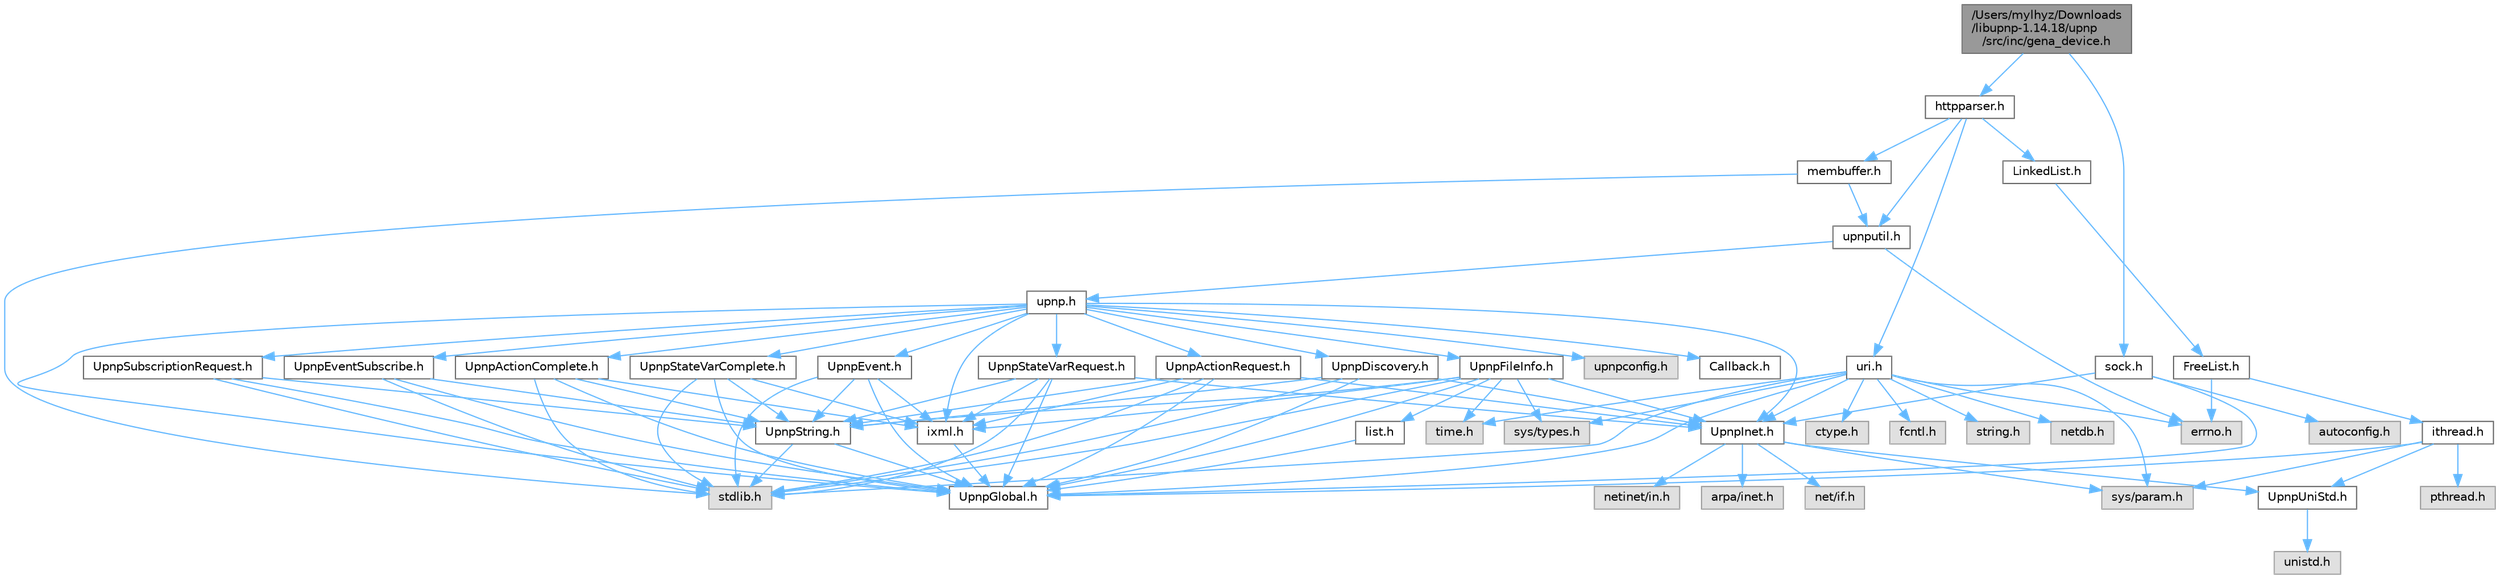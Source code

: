 digraph "/Users/mylhyz/Downloads/libupnp-1.14.18/upnp/src/inc/gena_device.h"
{
 // LATEX_PDF_SIZE
  bgcolor="transparent";
  edge [fontname=Helvetica,fontsize=10,labelfontname=Helvetica,labelfontsize=10];
  node [fontname=Helvetica,fontsize=10,shape=box,height=0.2,width=0.4];
  Node1 [id="Node000001",label="/Users/mylhyz/Downloads\l/libupnp-1.14.18/upnp\l/src/inc/gena_device.h",height=0.2,width=0.4,color="gray40", fillcolor="grey60", style="filled", fontcolor="black",tooltip=" "];
  Node1 -> Node2 [id="edge1_Node000001_Node000002",color="steelblue1",style="solid",tooltip=" "];
  Node2 [id="Node000002",label="httpparser.h",height=0.2,width=0.4,color="grey40", fillcolor="white", style="filled",URL="$httpparser_8h.html",tooltip=" "];
  Node2 -> Node3 [id="edge2_Node000002_Node000003",color="steelblue1",style="solid",tooltip=" "];
  Node3 [id="Node000003",label="LinkedList.h",height=0.2,width=0.4,color="grey40", fillcolor="white", style="filled",URL="$LinkedList_8h.html",tooltip=" "];
  Node3 -> Node4 [id="edge3_Node000003_Node000004",color="steelblue1",style="solid",tooltip=" "];
  Node4 [id="Node000004",label="FreeList.h",height=0.2,width=0.4,color="grey40", fillcolor="white", style="filled",URL="$FreeList_8h.html",tooltip=" "];
  Node4 -> Node5 [id="edge4_Node000004_Node000005",color="steelblue1",style="solid",tooltip=" "];
  Node5 [id="Node000005",label="ithread.h",height=0.2,width=0.4,color="grey40", fillcolor="white", style="filled",URL="$ithread_8h.html",tooltip=" "];
  Node5 -> Node6 [id="edge5_Node000005_Node000006",color="steelblue1",style="solid",tooltip=" "];
  Node6 [id="Node000006",label="sys/param.h",height=0.2,width=0.4,color="grey60", fillcolor="#E0E0E0", style="filled",tooltip=" "];
  Node5 -> Node7 [id="edge6_Node000005_Node000007",color="steelblue1",style="solid",tooltip=" "];
  Node7 [id="Node000007",label="UpnpGlobal.h",height=0.2,width=0.4,color="grey40", fillcolor="white", style="filled",URL="$UpnpGlobal_8h.html",tooltip="Defines constants that for some reason are not defined on some systems."];
  Node5 -> Node8 [id="edge7_Node000005_Node000008",color="steelblue1",style="solid",tooltip=" "];
  Node8 [id="Node000008",label="UpnpUniStd.h",height=0.2,width=0.4,color="grey40", fillcolor="white", style="filled",URL="$UpnpUniStd_8h_source.html",tooltip=" "];
  Node8 -> Node9 [id="edge8_Node000008_Node000009",color="steelblue1",style="solid",tooltip=" "];
  Node9 [id="Node000009",label="unistd.h",height=0.2,width=0.4,color="grey60", fillcolor="#E0E0E0", style="filled",tooltip=" "];
  Node5 -> Node10 [id="edge9_Node000005_Node000010",color="steelblue1",style="solid",tooltip=" "];
  Node10 [id="Node000010",label="pthread.h",height=0.2,width=0.4,color="grey60", fillcolor="#E0E0E0", style="filled",tooltip=" "];
  Node4 -> Node11 [id="edge10_Node000004_Node000011",color="steelblue1",style="solid",tooltip=" "];
  Node11 [id="Node000011",label="errno.h",height=0.2,width=0.4,color="grey60", fillcolor="#E0E0E0", style="filled",tooltip=" "];
  Node2 -> Node12 [id="edge11_Node000002_Node000012",color="steelblue1",style="solid",tooltip=" "];
  Node12 [id="Node000012",label="membuffer.h",height=0.2,width=0.4,color="grey40", fillcolor="white", style="filled",URL="$membuffer_8h.html",tooltip=" "];
  Node12 -> Node13 [id="edge12_Node000012_Node000013",color="steelblue1",style="solid",tooltip=" "];
  Node13 [id="Node000013",label="upnputil.h",height=0.2,width=0.4,color="grey40", fillcolor="white", style="filled",URL="$upnputil_8h.html",tooltip=" "];
  Node13 -> Node14 [id="edge13_Node000013_Node000014",color="steelblue1",style="solid",tooltip=" "];
  Node14 [id="Node000014",label="upnp.h",height=0.2,width=0.4,color="grey40", fillcolor="white", style="filled",URL="$upnp_8h.html",tooltip=" "];
  Node14 -> Node7 [id="edge14_Node000014_Node000007",color="steelblue1",style="solid",tooltip=" "];
  Node14 -> Node15 [id="edge15_Node000014_Node000015",color="steelblue1",style="solid",tooltip=" "];
  Node15 [id="Node000015",label="UpnpInet.h",height=0.2,width=0.4,color="grey40", fillcolor="white", style="filled",URL="$UpnpInet_8h.html",tooltip="Provides a platform independent way to include TCP/IP types and functions."];
  Node15 -> Node8 [id="edge16_Node000015_Node000008",color="steelblue1",style="solid",tooltip=" "];
  Node15 -> Node6 [id="edge17_Node000015_Node000006",color="steelblue1",style="solid",tooltip=" "];
  Node15 -> Node16 [id="edge18_Node000015_Node000016",color="steelblue1",style="solid",tooltip=" "];
  Node16 [id="Node000016",label="arpa/inet.h",height=0.2,width=0.4,color="grey60", fillcolor="#E0E0E0", style="filled",tooltip=" "];
  Node15 -> Node17 [id="edge19_Node000015_Node000017",color="steelblue1",style="solid",tooltip=" "];
  Node17 [id="Node000017",label="net/if.h",height=0.2,width=0.4,color="grey60", fillcolor="#E0E0E0", style="filled",tooltip=" "];
  Node15 -> Node18 [id="edge20_Node000015_Node000018",color="steelblue1",style="solid",tooltip=" "];
  Node18 [id="Node000018",label="netinet/in.h",height=0.2,width=0.4,color="grey60", fillcolor="#E0E0E0", style="filled",tooltip=" "];
  Node14 -> Node19 [id="edge21_Node000014_Node000019",color="steelblue1",style="solid",tooltip=" "];
  Node19 [id="Node000019",label="ixml.h",height=0.2,width=0.4,color="grey40", fillcolor="white", style="filled",URL="$ixml_8h.html",tooltip=" "];
  Node19 -> Node7 [id="edge22_Node000019_Node000007",color="steelblue1",style="solid",tooltip=" "];
  Node14 -> Node20 [id="edge23_Node000014_Node000020",color="steelblue1",style="solid",tooltip=" "];
  Node20 [id="Node000020",label="upnpconfig.h",height=0.2,width=0.4,color="grey60", fillcolor="#E0E0E0", style="filled",tooltip=" "];
  Node14 -> Node21 [id="edge24_Node000014_Node000021",color="steelblue1",style="solid",tooltip=" "];
  Node21 [id="Node000021",label="UpnpActionComplete.h",height=0.2,width=0.4,color="grey40", fillcolor="white", style="filled",URL="$UpnpActionComplete_8h.html",tooltip="Header file for UpnpActionComplete methods."];
  Node21 -> Node22 [id="edge25_Node000021_Node000022",color="steelblue1",style="solid",tooltip=" "];
  Node22 [id="Node000022",label="stdlib.h",height=0.2,width=0.4,color="grey60", fillcolor="#E0E0E0", style="filled",tooltip=" "];
  Node21 -> Node7 [id="edge26_Node000021_Node000007",color="steelblue1",style="solid",tooltip=" "];
  Node21 -> Node23 [id="edge27_Node000021_Node000023",color="steelblue1",style="solid",tooltip=" "];
  Node23 [id="Node000023",label="UpnpString.h",height=0.2,width=0.4,color="grey40", fillcolor="white", style="filled",URL="$UpnpString_8h.html",tooltip="UpnpString object declaration."];
  Node23 -> Node7 [id="edge28_Node000023_Node000007",color="steelblue1",style="solid",tooltip=" "];
  Node23 -> Node22 [id="edge29_Node000023_Node000022",color="steelblue1",style="solid",tooltip=" "];
  Node21 -> Node19 [id="edge30_Node000021_Node000019",color="steelblue1",style="solid",tooltip=" "];
  Node14 -> Node24 [id="edge31_Node000014_Node000024",color="steelblue1",style="solid",tooltip=" "];
  Node24 [id="Node000024",label="UpnpActionRequest.h",height=0.2,width=0.4,color="grey40", fillcolor="white", style="filled",URL="$UpnpActionRequest_8h.html",tooltip="Header file for UpnpActionRequest methods."];
  Node24 -> Node22 [id="edge32_Node000024_Node000022",color="steelblue1",style="solid",tooltip=" "];
  Node24 -> Node7 [id="edge33_Node000024_Node000007",color="steelblue1",style="solid",tooltip=" "];
  Node24 -> Node15 [id="edge34_Node000024_Node000015",color="steelblue1",style="solid",tooltip=" "];
  Node24 -> Node23 [id="edge35_Node000024_Node000023",color="steelblue1",style="solid",tooltip=" "];
  Node24 -> Node19 [id="edge36_Node000024_Node000019",color="steelblue1",style="solid",tooltip=" "];
  Node14 -> Node25 [id="edge37_Node000014_Node000025",color="steelblue1",style="solid",tooltip=" "];
  Node25 [id="Node000025",label="UpnpDiscovery.h",height=0.2,width=0.4,color="grey40", fillcolor="white", style="filled",URL="$UpnpDiscovery_8h.html",tooltip="Header file for UpnpDiscovery methods."];
  Node25 -> Node22 [id="edge38_Node000025_Node000022",color="steelblue1",style="solid",tooltip=" "];
  Node25 -> Node7 [id="edge39_Node000025_Node000007",color="steelblue1",style="solid",tooltip=" "];
  Node25 -> Node15 [id="edge40_Node000025_Node000015",color="steelblue1",style="solid",tooltip=" "];
  Node25 -> Node23 [id="edge41_Node000025_Node000023",color="steelblue1",style="solid",tooltip=" "];
  Node14 -> Node26 [id="edge42_Node000014_Node000026",color="steelblue1",style="solid",tooltip=" "];
  Node26 [id="Node000026",label="UpnpEvent.h",height=0.2,width=0.4,color="grey40", fillcolor="white", style="filled",URL="$UpnpEvent_8h.html",tooltip="Header file for UpnpEvent methods."];
  Node26 -> Node22 [id="edge43_Node000026_Node000022",color="steelblue1",style="solid",tooltip=" "];
  Node26 -> Node7 [id="edge44_Node000026_Node000007",color="steelblue1",style="solid",tooltip=" "];
  Node26 -> Node23 [id="edge45_Node000026_Node000023",color="steelblue1",style="solid",tooltip=" "];
  Node26 -> Node19 [id="edge46_Node000026_Node000019",color="steelblue1",style="solid",tooltip=" "];
  Node14 -> Node27 [id="edge47_Node000014_Node000027",color="steelblue1",style="solid",tooltip=" "];
  Node27 [id="Node000027",label="UpnpEventSubscribe.h",height=0.2,width=0.4,color="grey40", fillcolor="white", style="filled",URL="$UpnpEventSubscribe_8h.html",tooltip="Header file for UpnpEventSubscribe methods."];
  Node27 -> Node22 [id="edge48_Node000027_Node000022",color="steelblue1",style="solid",tooltip=" "];
  Node27 -> Node7 [id="edge49_Node000027_Node000007",color="steelblue1",style="solid",tooltip=" "];
  Node27 -> Node23 [id="edge50_Node000027_Node000023",color="steelblue1",style="solid",tooltip=" "];
  Node14 -> Node28 [id="edge51_Node000014_Node000028",color="steelblue1",style="solid",tooltip=" "];
  Node28 [id="Node000028",label="UpnpFileInfo.h",height=0.2,width=0.4,color="grey40", fillcolor="white", style="filled",URL="$UpnpFileInfo_8h.html",tooltip="Header file for UpnpFileInfo methods."];
  Node28 -> Node22 [id="edge52_Node000028_Node000022",color="steelblue1",style="solid",tooltip=" "];
  Node28 -> Node7 [id="edge53_Node000028_Node000007",color="steelblue1",style="solid",tooltip=" "];
  Node28 -> Node15 [id="edge54_Node000028_Node000015",color="steelblue1",style="solid",tooltip=" "];
  Node28 -> Node23 [id="edge55_Node000028_Node000023",color="steelblue1",style="solid",tooltip=" "];
  Node28 -> Node19 [id="edge56_Node000028_Node000019",color="steelblue1",style="solid",tooltip=" "];
  Node28 -> Node29 [id="edge57_Node000028_Node000029",color="steelblue1",style="solid",tooltip=" "];
  Node29 [id="Node000029",label="list.h",height=0.2,width=0.4,color="grey40", fillcolor="white", style="filled",URL="$list_8h_source.html",tooltip=" "];
  Node29 -> Node7 [id="edge58_Node000029_Node000007",color="steelblue1",style="solid",tooltip=" "];
  Node28 -> Node30 [id="edge59_Node000028_Node000030",color="steelblue1",style="solid",tooltip=" "];
  Node30 [id="Node000030",label="sys/types.h",height=0.2,width=0.4,color="grey60", fillcolor="#E0E0E0", style="filled",tooltip=" "];
  Node28 -> Node31 [id="edge60_Node000028_Node000031",color="steelblue1",style="solid",tooltip=" "];
  Node31 [id="Node000031",label="time.h",height=0.2,width=0.4,color="grey60", fillcolor="#E0E0E0", style="filled",tooltip=" "];
  Node14 -> Node32 [id="edge61_Node000014_Node000032",color="steelblue1",style="solid",tooltip=" "];
  Node32 [id="Node000032",label="UpnpStateVarComplete.h",height=0.2,width=0.4,color="grey40", fillcolor="white", style="filled",URL="$UpnpStateVarComplete_8h.html",tooltip="Header file for UpnpStateVarComplete methods."];
  Node32 -> Node22 [id="edge62_Node000032_Node000022",color="steelblue1",style="solid",tooltip=" "];
  Node32 -> Node7 [id="edge63_Node000032_Node000007",color="steelblue1",style="solid",tooltip=" "];
  Node32 -> Node23 [id="edge64_Node000032_Node000023",color="steelblue1",style="solid",tooltip=" "];
  Node32 -> Node19 [id="edge65_Node000032_Node000019",color="steelblue1",style="solid",tooltip=" "];
  Node14 -> Node33 [id="edge66_Node000014_Node000033",color="steelblue1",style="solid",tooltip=" "];
  Node33 [id="Node000033",label="UpnpStateVarRequest.h",height=0.2,width=0.4,color="grey40", fillcolor="white", style="filled",URL="$UpnpStateVarRequest_8h.html",tooltip="Header file for UpnpStateVarRequest methods."];
  Node33 -> Node22 [id="edge67_Node000033_Node000022",color="steelblue1",style="solid",tooltip=" "];
  Node33 -> Node7 [id="edge68_Node000033_Node000007",color="steelblue1",style="solid",tooltip=" "];
  Node33 -> Node15 [id="edge69_Node000033_Node000015",color="steelblue1",style="solid",tooltip=" "];
  Node33 -> Node23 [id="edge70_Node000033_Node000023",color="steelblue1",style="solid",tooltip=" "];
  Node33 -> Node19 [id="edge71_Node000033_Node000019",color="steelblue1",style="solid",tooltip=" "];
  Node14 -> Node34 [id="edge72_Node000014_Node000034",color="steelblue1",style="solid",tooltip=" "];
  Node34 [id="Node000034",label="UpnpSubscriptionRequest.h",height=0.2,width=0.4,color="grey40", fillcolor="white", style="filled",URL="$UpnpSubscriptionRequest_8h.html",tooltip="Header file for UpnpSubscriptionRequest methods."];
  Node34 -> Node22 [id="edge73_Node000034_Node000022",color="steelblue1",style="solid",tooltip=" "];
  Node34 -> Node7 [id="edge74_Node000034_Node000007",color="steelblue1",style="solid",tooltip=" "];
  Node34 -> Node23 [id="edge75_Node000034_Node000023",color="steelblue1",style="solid",tooltip=" "];
  Node14 -> Node35 [id="edge76_Node000014_Node000035",color="steelblue1",style="solid",tooltip=" "];
  Node35 [id="Node000035",label="Callback.h",height=0.2,width=0.4,color="grey40", fillcolor="white", style="filled",URL="$Callback_8h.html",tooltip=" "];
  Node13 -> Node11 [id="edge77_Node000013_Node000011",color="steelblue1",style="solid",tooltip=" "];
  Node12 -> Node22 [id="edge78_Node000012_Node000022",color="steelblue1",style="solid",tooltip=" "];
  Node2 -> Node13 [id="edge79_Node000002_Node000013",color="steelblue1",style="solid",tooltip=" "];
  Node2 -> Node36 [id="edge80_Node000002_Node000036",color="steelblue1",style="solid",tooltip=" "];
  Node36 [id="Node000036",label="uri.h",height=0.2,width=0.4,color="grey40", fillcolor="white", style="filled",URL="$uri_8h.html",tooltip=" "];
  Node36 -> Node6 [id="edge81_Node000036_Node000006",color="steelblue1",style="solid",tooltip=" "];
  Node36 -> Node7 [id="edge82_Node000036_Node000007",color="steelblue1",style="solid",tooltip=" "];
  Node36 -> Node15 [id="edge83_Node000036_Node000015",color="steelblue1",style="solid",tooltip=" "];
  Node36 -> Node37 [id="edge84_Node000036_Node000037",color="steelblue1",style="solid",tooltip=" "];
  Node37 [id="Node000037",label="ctype.h",height=0.2,width=0.4,color="grey60", fillcolor="#E0E0E0", style="filled",tooltip=" "];
  Node36 -> Node11 [id="edge85_Node000036_Node000011",color="steelblue1",style="solid",tooltip=" "];
  Node36 -> Node38 [id="edge86_Node000036_Node000038",color="steelblue1",style="solid",tooltip=" "];
  Node38 [id="Node000038",label="fcntl.h",height=0.2,width=0.4,color="grey60", fillcolor="#E0E0E0", style="filled",tooltip=" "];
  Node36 -> Node22 [id="edge87_Node000036_Node000022",color="steelblue1",style="solid",tooltip=" "];
  Node36 -> Node39 [id="edge88_Node000036_Node000039",color="steelblue1",style="solid",tooltip=" "];
  Node39 [id="Node000039",label="string.h",height=0.2,width=0.4,color="grey60", fillcolor="#E0E0E0", style="filled",tooltip=" "];
  Node36 -> Node30 [id="edge89_Node000036_Node000030",color="steelblue1",style="solid",tooltip=" "];
  Node36 -> Node31 [id="edge90_Node000036_Node000031",color="steelblue1",style="solid",tooltip=" "];
  Node36 -> Node40 [id="edge91_Node000036_Node000040",color="steelblue1",style="solid",tooltip=" "];
  Node40 [id="Node000040",label="netdb.h",height=0.2,width=0.4,color="grey60", fillcolor="#E0E0E0", style="filled",tooltip=" "];
  Node1 -> Node41 [id="edge92_Node000001_Node000041",color="steelblue1",style="solid",tooltip=" "];
  Node41 [id="Node000041",label="sock.h",height=0.2,width=0.4,color="grey40", fillcolor="white", style="filled",URL="$sock_8h.html",tooltip=" "];
  Node41 -> Node7 [id="edge93_Node000041_Node000007",color="steelblue1",style="solid",tooltip=" "];
  Node41 -> Node15 [id="edge94_Node000041_Node000015",color="steelblue1",style="solid",tooltip=" "];
  Node41 -> Node42 [id="edge95_Node000041_Node000042",color="steelblue1",style="solid",tooltip=" "];
  Node42 [id="Node000042",label="autoconfig.h",height=0.2,width=0.4,color="grey60", fillcolor="#E0E0E0", style="filled",tooltip=" "];
}
